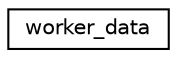 digraph "Graphical Class Hierarchy"
{
  edge [fontname="Helvetica",fontsize="10",labelfontname="Helvetica",labelfontsize="10"];
  node [fontname="Helvetica",fontsize="10",shape=record];
  rankdir="LR";
  Node0 [label="worker_data",height=0.2,width=0.4,color="black", fillcolor="white", style="filled",URL="$structworker__data.html"];
}
